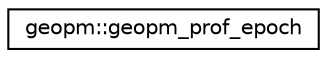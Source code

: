 digraph "Graphical Class Hierarchy"
{
  edge [fontname="Helvetica",fontsize="10",labelfontname="Helvetica",labelfontsize="10"];
  node [fontname="Helvetica",fontsize="10",shape=record];
  rankdir="LR";
  Node0 [label="geopm::geopm_prof_epoch",height=0.2,width=0.4,color="black", fillcolor="white", style="filled",URL="$interfacegeopm_1_1geopm__prof__epoch.html",tooltip="Fortran interface to geopm_prof_epoch  C function. "];
}
